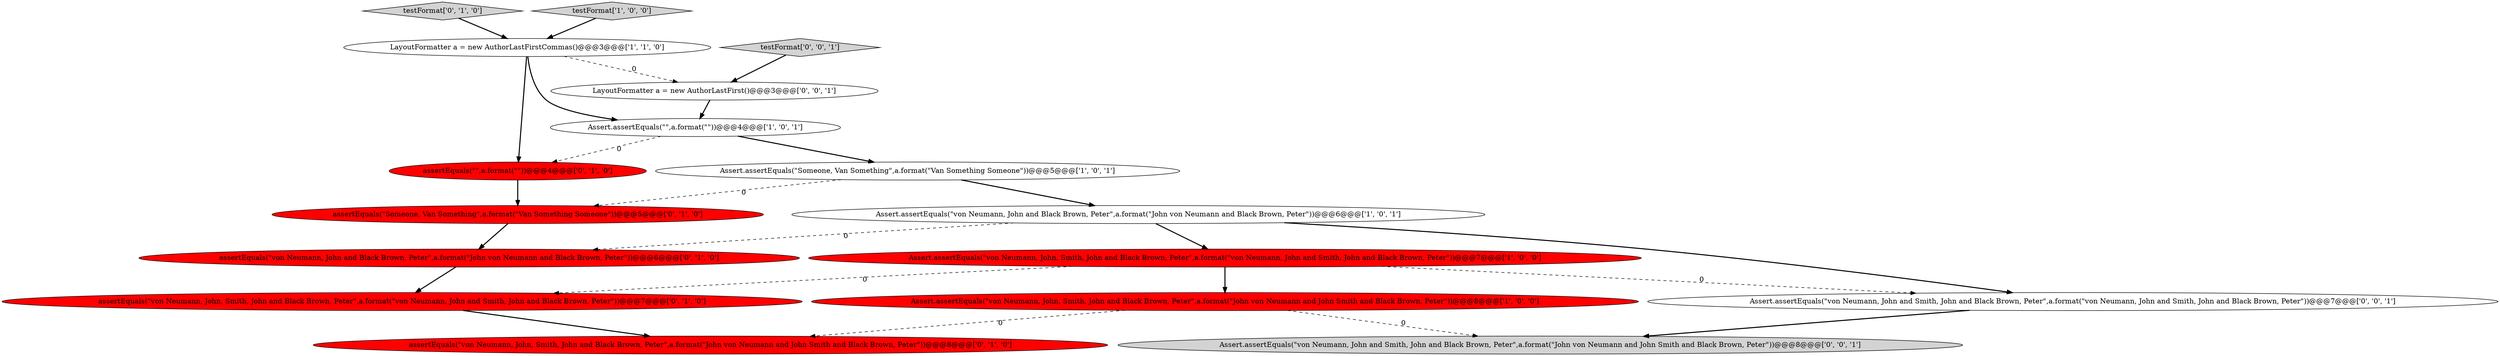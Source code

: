digraph {
16 [style = filled, label = "Assert.assertEquals(\"von Neumann, John and Smith, John and Black Brown, Peter\",a.format(\"von Neumann, John and Smith, John and Black Brown, Peter\"))@@@7@@@['0', '0', '1']", fillcolor = white, shape = ellipse image = "AAA0AAABBB3BBB"];
3 [style = filled, label = "Assert.assertEquals(\"von Neumann, John and Black Brown, Peter\",a.format(\"John von Neumann and Black Brown, Peter\"))@@@6@@@['1', '0', '1']", fillcolor = white, shape = ellipse image = "AAA0AAABBB1BBB"];
8 [style = filled, label = "assertEquals(\"von Neumann, John and Black Brown, Peter\",a.format(\"John von Neumann and Black Brown, Peter\"))@@@6@@@['0', '1', '0']", fillcolor = red, shape = ellipse image = "AAA1AAABBB2BBB"];
13 [style = filled, label = "Assert.assertEquals(\"von Neumann, John and Smith, John and Black Brown, Peter\",a.format(\"John von Neumann and John Smith and Black Brown, Peter\"))@@@8@@@['0', '0', '1']", fillcolor = lightgray, shape = ellipse image = "AAA0AAABBB3BBB"];
4 [style = filled, label = "Assert.assertEquals(\"von Neumann, John, Smith, John and Black Brown, Peter\",a.format(\"John von Neumann and John Smith and Black Brown, Peter\"))@@@8@@@['1', '0', '0']", fillcolor = red, shape = ellipse image = "AAA1AAABBB1BBB"];
6 [style = filled, label = "Assert.assertEquals(\"von Neumann, John, Smith, John and Black Brown, Peter\",a.format(\"von Neumann, John and Smith, John and Black Brown, Peter\"))@@@7@@@['1', '0', '0']", fillcolor = red, shape = ellipse image = "AAA1AAABBB1BBB"];
9 [style = filled, label = "testFormat['0', '1', '0']", fillcolor = lightgray, shape = diamond image = "AAA0AAABBB2BBB"];
12 [style = filled, label = "assertEquals(\"von Neumann, John, Smith, John and Black Brown, Peter\",a.format(\"von Neumann, John and Smith, John and Black Brown, Peter\"))@@@7@@@['0', '1', '0']", fillcolor = red, shape = ellipse image = "AAA1AAABBB2BBB"];
0 [style = filled, label = "LayoutFormatter a = new AuthorLastFirstCommas()@@@3@@@['1', '1', '0']", fillcolor = white, shape = ellipse image = "AAA0AAABBB1BBB"];
11 [style = filled, label = "assertEquals(\"von Neumann, John, Smith, John and Black Brown, Peter\",a.format(\"John von Neumann and John Smith and Black Brown, Peter\"))@@@8@@@['0', '1', '0']", fillcolor = red, shape = ellipse image = "AAA1AAABBB2BBB"];
14 [style = filled, label = "testFormat['0', '0', '1']", fillcolor = lightgray, shape = diamond image = "AAA0AAABBB3BBB"];
10 [style = filled, label = "assertEquals(\"\",a.format(\"\"))@@@4@@@['0', '1', '0']", fillcolor = red, shape = ellipse image = "AAA1AAABBB2BBB"];
7 [style = filled, label = "assertEquals(\"Someone, Van Something\",a.format(\"Van Something Someone\"))@@@5@@@['0', '1', '0']", fillcolor = red, shape = ellipse image = "AAA1AAABBB2BBB"];
5 [style = filled, label = "Assert.assertEquals(\"\",a.format(\"\"))@@@4@@@['1', '0', '1']", fillcolor = white, shape = ellipse image = "AAA0AAABBB1BBB"];
1 [style = filled, label = "testFormat['1', '0', '0']", fillcolor = lightgray, shape = diamond image = "AAA0AAABBB1BBB"];
15 [style = filled, label = "LayoutFormatter a = new AuthorLastFirst()@@@3@@@['0', '0', '1']", fillcolor = white, shape = ellipse image = "AAA0AAABBB3BBB"];
2 [style = filled, label = "Assert.assertEquals(\"Someone, Van Something\",a.format(\"Van Something Someone\"))@@@5@@@['1', '0', '1']", fillcolor = white, shape = ellipse image = "AAA0AAABBB1BBB"];
16->13 [style = bold, label=""];
9->0 [style = bold, label=""];
2->3 [style = bold, label=""];
12->11 [style = bold, label=""];
0->15 [style = dashed, label="0"];
3->6 [style = bold, label=""];
1->0 [style = bold, label=""];
3->16 [style = bold, label=""];
2->7 [style = dashed, label="0"];
7->8 [style = bold, label=""];
10->7 [style = bold, label=""];
15->5 [style = bold, label=""];
6->12 [style = dashed, label="0"];
6->4 [style = bold, label=""];
5->2 [style = bold, label=""];
0->10 [style = bold, label=""];
6->16 [style = dashed, label="0"];
5->10 [style = dashed, label="0"];
3->8 [style = dashed, label="0"];
14->15 [style = bold, label=""];
4->11 [style = dashed, label="0"];
4->13 [style = dashed, label="0"];
8->12 [style = bold, label=""];
0->5 [style = bold, label=""];
}
